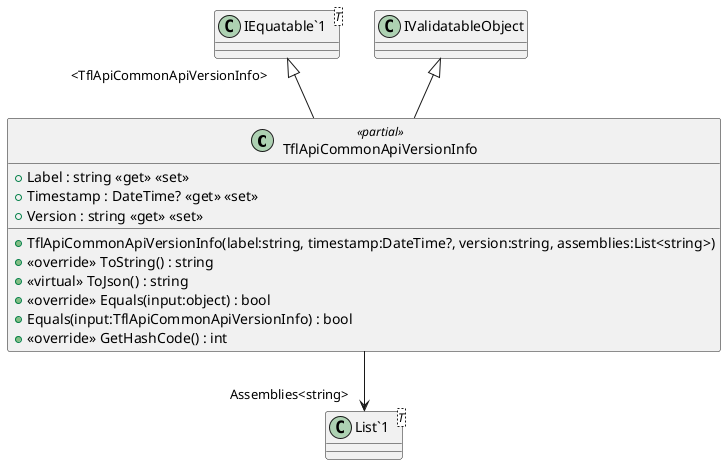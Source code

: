 @startuml
class TflApiCommonApiVersionInfo <<partial>> {
    + TflApiCommonApiVersionInfo(label:string, timestamp:DateTime?, version:string, assemblies:List<string>)
    + Label : string <<get>> <<set>>
    + Timestamp : DateTime? <<get>> <<set>>
    + Version : string <<get>> <<set>>
    + <<override>> ToString() : string
    + <<virtual>> ToJson() : string
    + <<override>> Equals(input:object) : bool
    + Equals(input:TflApiCommonApiVersionInfo) : bool
    + <<override>> GetHashCode() : int
}
class "IEquatable`1"<T> {
}
class "List`1"<T> {
}
"IEquatable`1" "<TflApiCommonApiVersionInfo>" <|-- TflApiCommonApiVersionInfo
IValidatableObject <|-- TflApiCommonApiVersionInfo
TflApiCommonApiVersionInfo --> "Assemblies<string>" "List`1"
@enduml
